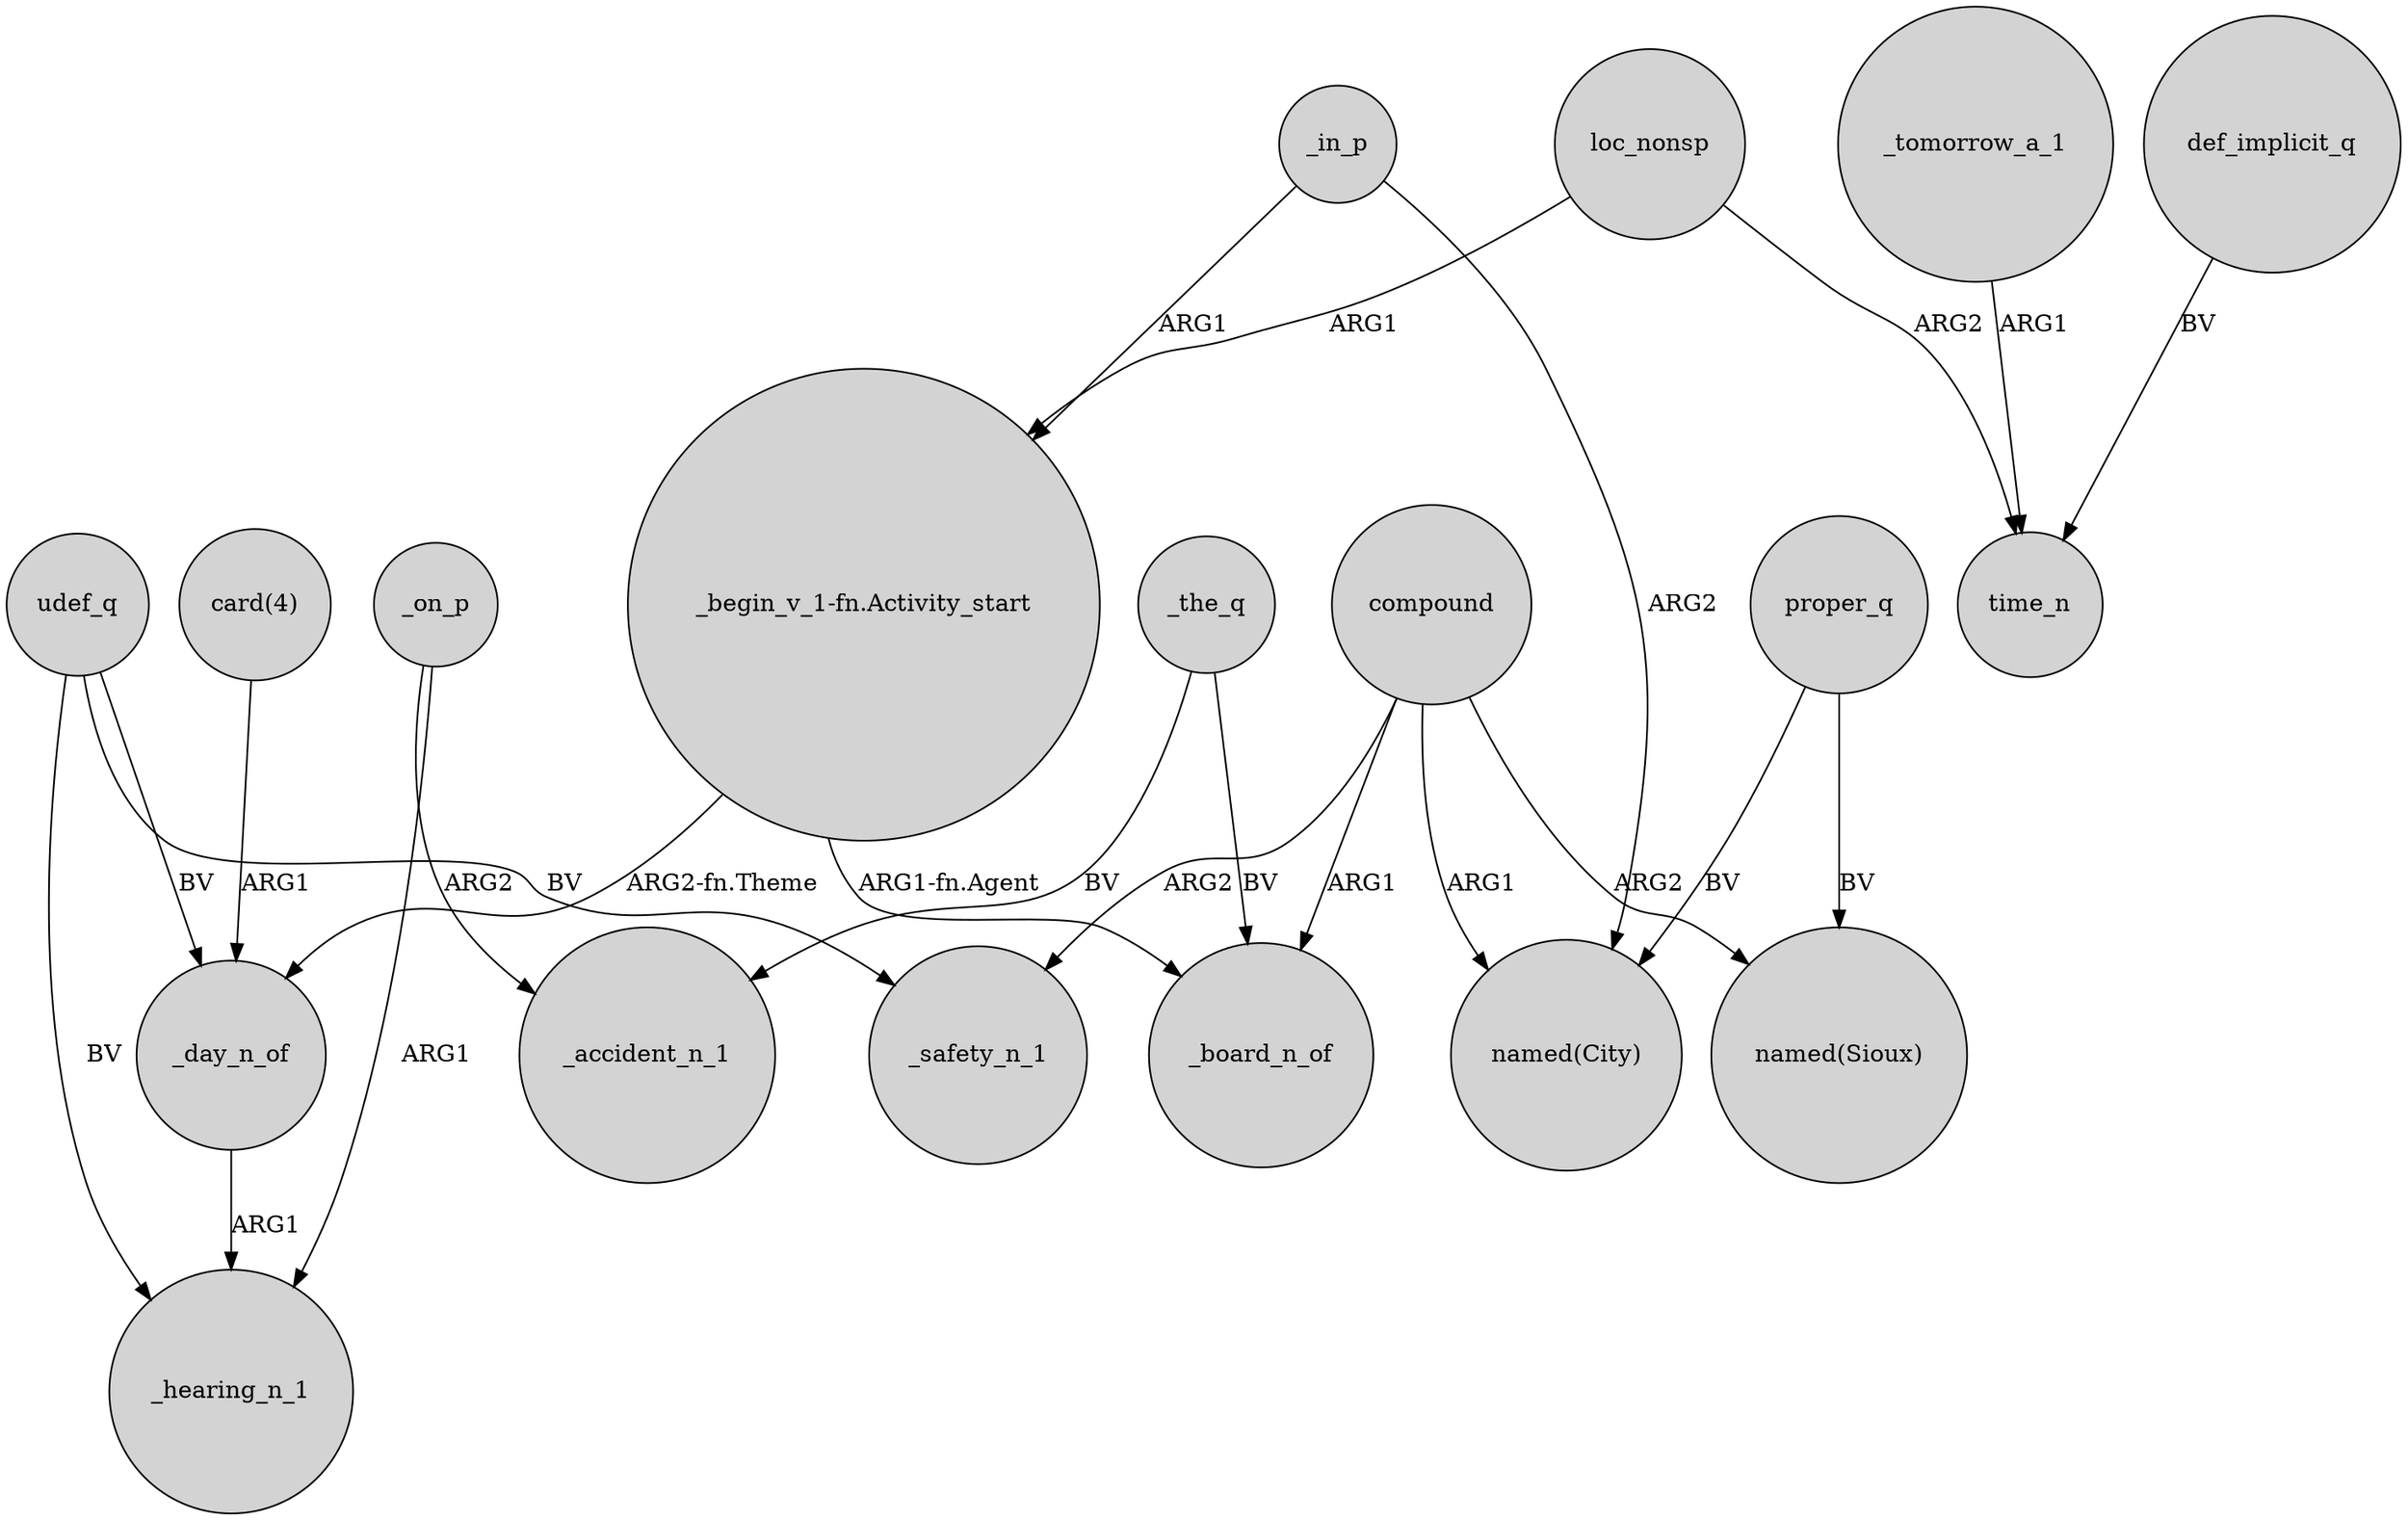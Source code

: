 digraph {
	node [shape=circle style=filled]
	udef_q -> _hearing_n_1 [label=BV]
	_in_p -> "named(City)" [label=ARG2]
	_tomorrow_a_1 -> time_n [label=ARG1]
	_the_q -> _accident_n_1 [label=BV]
	compound -> _board_n_of [label=ARG1]
	proper_q -> "named(Sioux)" [label=BV]
	udef_q -> _day_n_of [label=BV]
	"card(4)" -> _day_n_of [label=ARG1]
	loc_nonsp -> time_n [label=ARG2]
	loc_nonsp -> "_begin_v_1-fn.Activity_start" [label=ARG1]
	"_begin_v_1-fn.Activity_start" -> _day_n_of [label="ARG2-fn.Theme"]
	compound -> _safety_n_1 [label=ARG2]
	compound -> "named(Sioux)" [label=ARG2]
	_day_n_of -> _hearing_n_1 [label=ARG1]
	_the_q -> _board_n_of [label=BV]
	_on_p -> _hearing_n_1 [label=ARG1]
	proper_q -> "named(City)" [label=BV]
	_on_p -> _accident_n_1 [label=ARG2]
	compound -> "named(City)" [label=ARG1]
	udef_q -> _safety_n_1 [label=BV]
	"_begin_v_1-fn.Activity_start" -> _board_n_of [label="ARG1-fn.Agent"]
	_in_p -> "_begin_v_1-fn.Activity_start" [label=ARG1]
	def_implicit_q -> time_n [label=BV]
}
